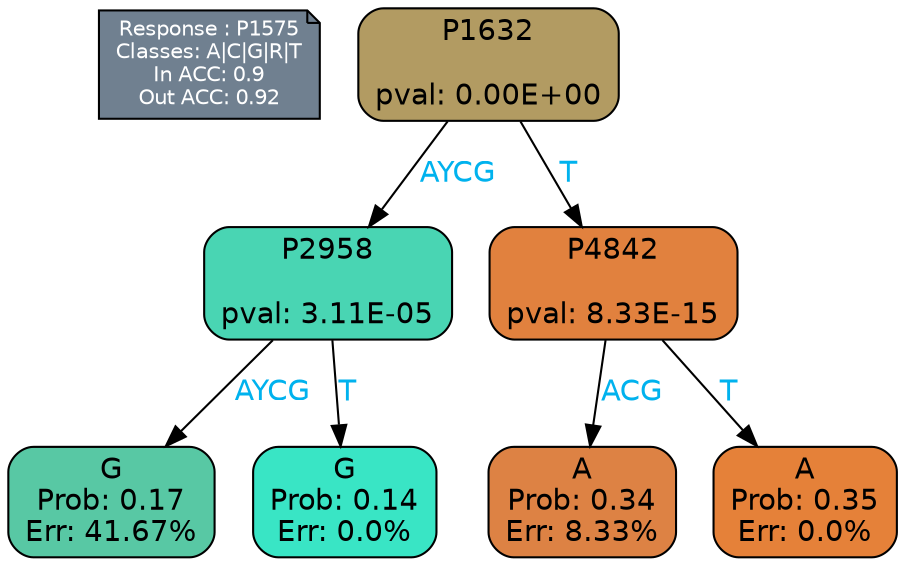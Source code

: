 digraph Tree {
node [shape=box, style="filled, rounded", color="black", fontname=helvetica] ;
graph [ranksep=equally, splines=polylines, bgcolor=transparent, dpi=600] ;
edge [fontname=helvetica] ;
LEGEND [label="Response : P1575
Classes: A|C|G|R|T
In ACC: 0.9
Out ACC: 0.92
",shape=note,align=left,style=filled,fillcolor="slategray",fontcolor="white",fontsize=10];1 [label="P1632

pval: 0.00E+00", fillcolor="#b29b62"] ;
2 [label="P2958

pval: 3.11E-05", fillcolor="#49d5b3"] ;
3 [label="G
Prob: 0.17
Err: 41.67%", fillcolor="#58c8a4"] ;
4 [label="G
Prob: 0.14
Err: 0.0%", fillcolor="#39e5c5"] ;
5 [label="P4842

pval: 8.33E-15", fillcolor="#e1813e"] ;
6 [label="A
Prob: 0.34
Err: 8.33%", fillcolor="#dd8244"] ;
7 [label="A
Prob: 0.35
Err: 0.0%", fillcolor="#e58139"] ;
1 -> 2 [label="AYCG",fontcolor=deepskyblue2] ;
1 -> 5 [label="T",fontcolor=deepskyblue2] ;
2 -> 3 [label="AYCG",fontcolor=deepskyblue2] ;
2 -> 4 [label="T",fontcolor=deepskyblue2] ;
5 -> 6 [label="ACG",fontcolor=deepskyblue2] ;
5 -> 7 [label="T",fontcolor=deepskyblue2] ;
{rank = same; 3;4;6;7;}{rank = same; LEGEND;1;}}